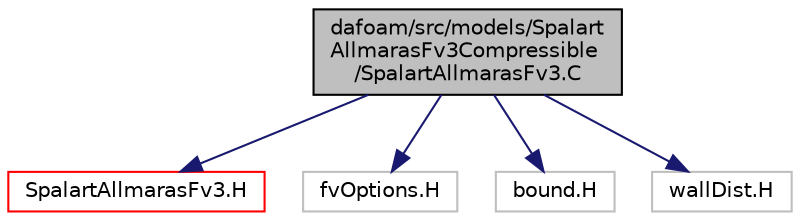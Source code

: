 digraph "dafoam/src/models/SpalartAllmarasFv3Compressible/SpalartAllmarasFv3.C"
{
  bgcolor="transparent";
  edge [fontname="Helvetica",fontsize="10",labelfontname="Helvetica",labelfontsize="10"];
  node [fontname="Helvetica",fontsize="10",shape=record];
  Node0 [label="dafoam/src/models/Spalart\lAllmarasFv3Compressible\l/SpalartAllmarasFv3.C",height=0.2,width=0.4,color="black", fillcolor="grey75", style="filled", fontcolor="black"];
  Node0 -> Node1 [color="midnightblue",fontsize="10",style="solid",fontname="Helvetica"];
  Node1 [label="SpalartAllmarasFv3.H",height=0.2,width=0.4,color="red",URL="$SpalartAllmarasFv3Compressible_2SpalartAllmarasFv3_8H.html"];
  Node0 -> Node4 [color="midnightblue",fontsize="10",style="solid",fontname="Helvetica"];
  Node4 [label="fvOptions.H",height=0.2,width=0.4,color="grey75"];
  Node0 -> Node5 [color="midnightblue",fontsize="10",style="solid",fontname="Helvetica"];
  Node5 [label="bound.H",height=0.2,width=0.4,color="grey75"];
  Node0 -> Node6 [color="midnightblue",fontsize="10",style="solid",fontname="Helvetica"];
  Node6 [label="wallDist.H",height=0.2,width=0.4,color="grey75"];
}
